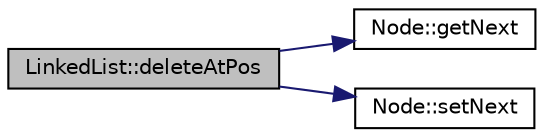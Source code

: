 digraph "LinkedList::deleteAtPos"
{
  edge [fontname="Helvetica",fontsize="10",labelfontname="Helvetica",labelfontsize="10"];
  node [fontname="Helvetica",fontsize="10",shape=record];
  rankdir="LR";
  Node1 [label="LinkedList::deleteAtPos",height=0.2,width=0.4,color="black", fillcolor="grey75", style="filled", fontcolor="black"];
  Node1 -> Node2 [color="midnightblue",fontsize="10",style="solid",fontname="Helvetica"];
  Node2 [label="Node::getNext",height=0.2,width=0.4,color="black", fillcolor="white", style="filled",URL="$classNode.html#af8f2d178f274dd254e6e1965971f0fd0"];
  Node1 -> Node3 [color="midnightblue",fontsize="10",style="solid",fontname="Helvetica"];
  Node3 [label="Node::setNext",height=0.2,width=0.4,color="black", fillcolor="white", style="filled",URL="$classNode.html#a0f69ba4f73cd616755f4ec0ae9fa7f96"];
}
